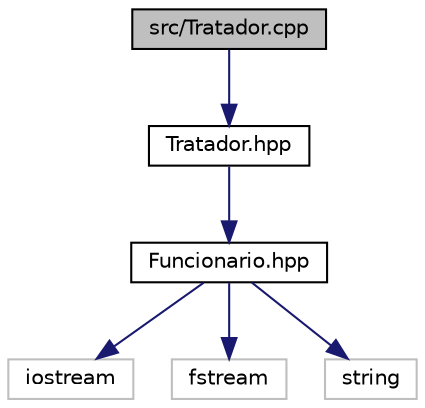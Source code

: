 digraph "src/Tratador.cpp"
{
  edge [fontname="Helvetica",fontsize="10",labelfontname="Helvetica",labelfontsize="10"];
  node [fontname="Helvetica",fontsize="10",shape=record];
  Node0 [label="src/Tratador.cpp",height=0.2,width=0.4,color="black", fillcolor="grey75", style="filled", fontcolor="black"];
  Node0 -> Node1 [color="midnightblue",fontsize="10",style="solid",fontname="Helvetica"];
  Node1 [label="Tratador.hpp",height=0.2,width=0.4,color="black", fillcolor="white", style="filled",URL="$Tratador_8hpp.html",tooltip="Classe que representa os tratadores dos animais. "];
  Node1 -> Node2 [color="midnightblue",fontsize="10",style="solid",fontname="Helvetica"];
  Node2 [label="Funcionario.hpp",height=0.2,width=0.4,color="black", fillcolor="white", style="filled",URL="$Funcionario_8hpp.html",tooltip="Classe que representa os funcionarios. "];
  Node2 -> Node3 [color="midnightblue",fontsize="10",style="solid",fontname="Helvetica"];
  Node3 [label="iostream",height=0.2,width=0.4,color="grey75", fillcolor="white", style="filled"];
  Node2 -> Node4 [color="midnightblue",fontsize="10",style="solid",fontname="Helvetica"];
  Node4 [label="fstream",height=0.2,width=0.4,color="grey75", fillcolor="white", style="filled"];
  Node2 -> Node5 [color="midnightblue",fontsize="10",style="solid",fontname="Helvetica"];
  Node5 [label="string",height=0.2,width=0.4,color="grey75", fillcolor="white", style="filled"];
}
